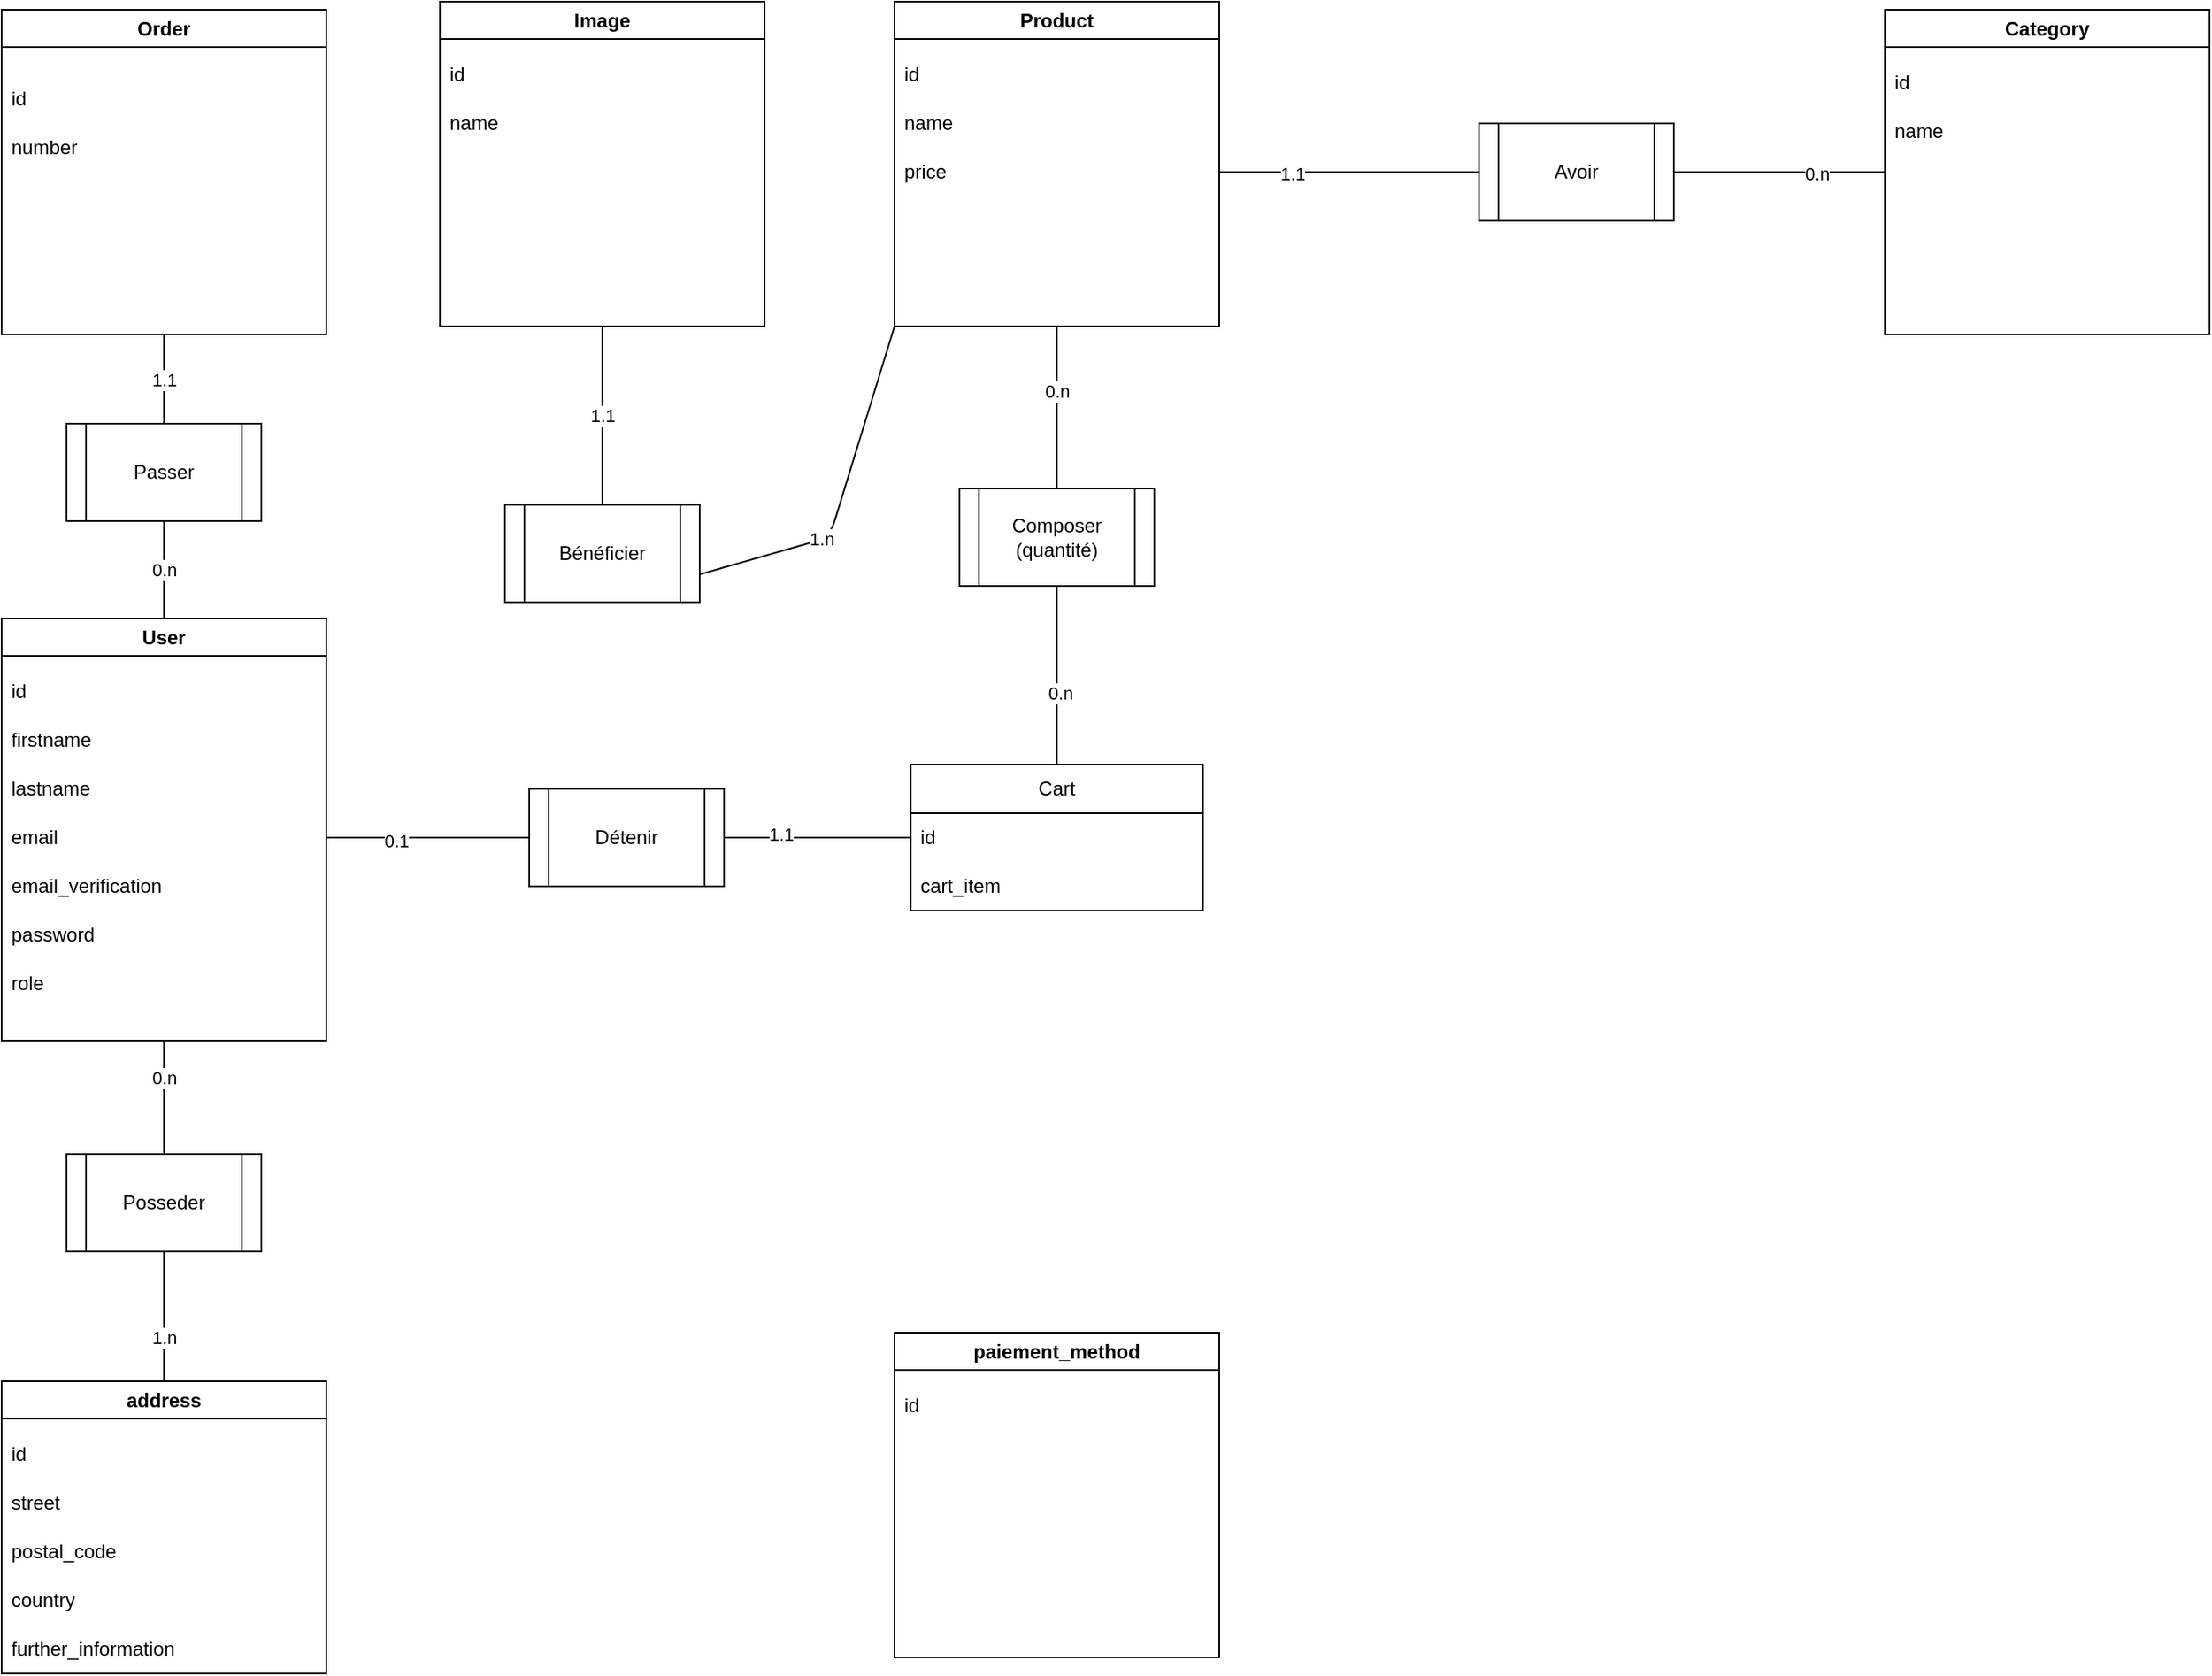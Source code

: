 <mxfile>
    <diagram id="KsRDrrI54htKpk_3BYLM" name="Page-1">
        <mxGraphModel dx="2876" dy="1147" grid="1" gridSize="10" guides="1" tooltips="1" connect="1" arrows="1" fold="1" page="1" pageScale="1" pageWidth="850" pageHeight="1100" math="0" shadow="0">
            <root>
                <mxCell id="0"/>
                <mxCell id="1" parent="0"/>
                <mxCell id="57" style="edgeStyle=none;html=1;entryX=0.5;entryY=0;entryDx=0;entryDy=0;endArrow=none;endFill=0;" edge="1" parent="1" source="3" target="56">
                    <mxGeometry relative="1" as="geometry"/>
                </mxCell>
                <mxCell id="65" value="0.n" style="edgeLabel;html=1;align=center;verticalAlign=middle;resizable=0;points=[];" vertex="1" connectable="0" parent="57">
                    <mxGeometry x="-0.343" relative="1" as="geometry">
                        <mxPoint as="offset"/>
                    </mxGeometry>
                </mxCell>
                <mxCell id="3" value="User" style="swimlane;whiteSpace=wrap;html=1;" parent="1" vertex="1">
                    <mxGeometry x="-850" y="450" width="200" height="260" as="geometry"/>
                </mxCell>
                <mxCell id="33" value="id" style="text;strokeColor=none;fillColor=none;align=left;verticalAlign=middle;spacingLeft=4;spacingRight=4;overflow=hidden;points=[[0,0.5],[1,0.5]];portConstraint=eastwest;rotatable=0;whiteSpace=wrap;html=1;" parent="3" vertex="1">
                    <mxGeometry y="30" width="200" height="30" as="geometry"/>
                </mxCell>
                <mxCell id="34" value="firstname" style="text;strokeColor=none;fillColor=none;align=left;verticalAlign=middle;spacingLeft=4;spacingRight=4;overflow=hidden;points=[[0,0.5],[1,0.5]];portConstraint=eastwest;rotatable=0;whiteSpace=wrap;html=1;" parent="3" vertex="1">
                    <mxGeometry y="60" width="200" height="30" as="geometry"/>
                </mxCell>
                <mxCell id="35" value="lastname" style="text;strokeColor=none;fillColor=none;align=left;verticalAlign=middle;spacingLeft=4;spacingRight=4;overflow=hidden;points=[[0,0.5],[1,0.5]];portConstraint=eastwest;rotatable=0;whiteSpace=wrap;html=1;" parent="3" vertex="1">
                    <mxGeometry y="90" width="200" height="30" as="geometry"/>
                </mxCell>
                <mxCell id="36" value="email" style="text;strokeColor=none;fillColor=none;align=left;verticalAlign=middle;spacingLeft=4;spacingRight=4;overflow=hidden;points=[[0,0.5],[1,0.5]];portConstraint=eastwest;rotatable=0;whiteSpace=wrap;html=1;" parent="3" vertex="1">
                    <mxGeometry y="120" width="200" height="30" as="geometry"/>
                </mxCell>
                <mxCell id="37" value="email_verification" style="text;strokeColor=none;fillColor=none;align=left;verticalAlign=middle;spacingLeft=4;spacingRight=4;overflow=hidden;points=[[0,0.5],[1,0.5]];portConstraint=eastwest;rotatable=0;whiteSpace=wrap;html=1;" parent="3" vertex="1">
                    <mxGeometry y="150" width="200" height="30" as="geometry"/>
                </mxCell>
                <mxCell id="38" value="password" style="text;strokeColor=none;fillColor=none;align=left;verticalAlign=middle;spacingLeft=4;spacingRight=4;overflow=hidden;points=[[0,0.5],[1,0.5]];portConstraint=eastwest;rotatable=0;whiteSpace=wrap;html=1;" parent="3" vertex="1">
                    <mxGeometry y="180" width="200" height="30" as="geometry"/>
                </mxCell>
                <mxCell id="39" value="role" style="text;strokeColor=none;fillColor=none;align=left;verticalAlign=middle;spacingLeft=4;spacingRight=4;overflow=hidden;points=[[0,0.5],[1,0.5]];portConstraint=eastwest;rotatable=0;whiteSpace=wrap;html=1;" parent="3" vertex="1">
                    <mxGeometry y="210" width="200" height="30" as="geometry"/>
                </mxCell>
                <mxCell id="73" style="edgeStyle=none;html=1;entryX=0.5;entryY=0;entryDx=0;entryDy=0;endArrow=none;endFill=0;" edge="1" parent="1" source="4" target="72">
                    <mxGeometry relative="1" as="geometry"/>
                </mxCell>
                <mxCell id="75" value="0.n" style="edgeLabel;html=1;align=center;verticalAlign=middle;resizable=0;points=[];" vertex="1" connectable="0" parent="73">
                    <mxGeometry x="-0.2" relative="1" as="geometry">
                        <mxPoint as="offset"/>
                    </mxGeometry>
                </mxCell>
                <mxCell id="88" value="1.n" style="edgeStyle=none;html=1;exitX=0;exitY=1;exitDx=0;exitDy=0;entryX=0.5;entryY=1;entryDx=0;entryDy=0;endArrow=none;endFill=0;" edge="1" parent="1" source="4" target="87">
                    <mxGeometry relative="1" as="geometry">
                        <Array as="points">
                            <mxPoint x="-340" y="400"/>
                        </Array>
                    </mxGeometry>
                </mxCell>
                <mxCell id="4" value="Product" style="swimlane;whiteSpace=wrap;html=1;" parent="1" vertex="1">
                    <mxGeometry x="-300" y="70" width="200" height="200" as="geometry"/>
                </mxCell>
                <mxCell id="46" value="id" style="text;strokeColor=none;fillColor=none;align=left;verticalAlign=middle;spacingLeft=4;spacingRight=4;overflow=hidden;points=[[0,0.5],[1,0.5]];portConstraint=eastwest;rotatable=0;whiteSpace=wrap;html=1;" parent="4" vertex="1">
                    <mxGeometry y="30" width="200" height="30" as="geometry"/>
                </mxCell>
                <mxCell id="47" value="name" style="text;strokeColor=none;fillColor=none;align=left;verticalAlign=middle;spacingLeft=4;spacingRight=4;overflow=hidden;points=[[0,0.5],[1,0.5]];portConstraint=eastwest;rotatable=0;whiteSpace=wrap;html=1;" parent="4" vertex="1">
                    <mxGeometry y="60" width="200" height="30" as="geometry"/>
                </mxCell>
                <mxCell id="48" value="price" style="text;strokeColor=none;fillColor=none;align=left;verticalAlign=middle;spacingLeft=4;spacingRight=4;overflow=hidden;points=[[0,0.5],[1,0.5]];portConstraint=eastwest;rotatable=0;whiteSpace=wrap;html=1;" parent="4" vertex="1">
                    <mxGeometry y="90" width="200" height="30" as="geometry"/>
                </mxCell>
                <mxCell id="6" value="Cart" style="swimlane;fontStyle=0;childLayout=stackLayout;horizontal=1;startSize=30;horizontalStack=0;resizeParent=1;resizeParentMax=0;resizeLast=0;collapsible=1;marginBottom=0;whiteSpace=wrap;html=1;" parent="1" vertex="1">
                    <mxGeometry x="-290" y="540" width="180" height="90" as="geometry"/>
                </mxCell>
                <mxCell id="7" value="id" style="text;strokeColor=none;fillColor=none;align=left;verticalAlign=middle;spacingLeft=4;spacingRight=4;overflow=hidden;points=[[0,0.5],[1,0.5]];portConstraint=eastwest;rotatable=0;whiteSpace=wrap;html=1;" parent="6" vertex="1">
                    <mxGeometry y="30" width="180" height="30" as="geometry"/>
                </mxCell>
                <mxCell id="8" value="cart_item" style="text;strokeColor=none;fillColor=none;align=left;verticalAlign=middle;spacingLeft=4;spacingRight=4;overflow=hidden;points=[[0,0.5],[1,0.5]];portConstraint=eastwest;rotatable=0;whiteSpace=wrap;html=1;" parent="6" vertex="1">
                    <mxGeometry y="60" width="180" height="30" as="geometry"/>
                </mxCell>
                <mxCell id="14" value="Category" style="swimlane;whiteSpace=wrap;html=1;" parent="1" vertex="1">
                    <mxGeometry x="310" y="75" width="200" height="200" as="geometry"/>
                </mxCell>
                <mxCell id="52" value="id" style="text;strokeColor=none;fillColor=none;align=left;verticalAlign=middle;spacingLeft=4;spacingRight=4;overflow=hidden;points=[[0,0.5],[1,0.5]];portConstraint=eastwest;rotatable=0;whiteSpace=wrap;html=1;" parent="14" vertex="1">
                    <mxGeometry y="30" width="200" height="30" as="geometry"/>
                </mxCell>
                <mxCell id="53" value="name" style="text;strokeColor=none;fillColor=none;align=left;verticalAlign=middle;spacingLeft=4;spacingRight=4;overflow=hidden;points=[[0,0.5],[1,0.5]];portConstraint=eastwest;rotatable=0;whiteSpace=wrap;html=1;" parent="14" vertex="1">
                    <mxGeometry y="60" width="200" height="30" as="geometry"/>
                </mxCell>
                <mxCell id="15" value="Order" style="swimlane;whiteSpace=wrap;html=1;" parent="1" vertex="1">
                    <mxGeometry x="-850" y="75" width="200" height="200" as="geometry"/>
                </mxCell>
                <mxCell id="54" value="id" style="text;strokeColor=none;fillColor=none;align=left;verticalAlign=middle;spacingLeft=4;spacingRight=4;overflow=hidden;points=[[0,0.5],[1,0.5]];portConstraint=eastwest;rotatable=0;whiteSpace=wrap;html=1;" vertex="1" parent="15">
                    <mxGeometry y="40" width="200" height="30" as="geometry"/>
                </mxCell>
                <mxCell id="55" value="number" style="text;strokeColor=none;fillColor=none;align=left;verticalAlign=middle;spacingLeft=4;spacingRight=4;overflow=hidden;points=[[0,0.5],[1,0.5]];portConstraint=eastwest;rotatable=0;whiteSpace=wrap;html=1;" vertex="1" parent="15">
                    <mxGeometry y="70" width="200" height="30" as="geometry"/>
                </mxCell>
                <mxCell id="19" value="paiement_method" style="swimlane;whiteSpace=wrap;html=1;" parent="1" vertex="1">
                    <mxGeometry x="-300" y="890" width="200" height="200" as="geometry"/>
                </mxCell>
                <mxCell id="90" value="id" style="text;strokeColor=none;fillColor=none;align=left;verticalAlign=middle;spacingLeft=4;spacingRight=4;overflow=hidden;points=[[0,0.5],[1,0.5]];portConstraint=eastwest;rotatable=0;whiteSpace=wrap;html=1;" vertex="1" parent="19">
                    <mxGeometry y="30" width="200" height="30" as="geometry"/>
                </mxCell>
                <mxCell id="24" value="address" style="swimlane;whiteSpace=wrap;html=1;" parent="1" vertex="1">
                    <mxGeometry x="-850" y="920" width="200" height="180" as="geometry"/>
                </mxCell>
                <mxCell id="40" value="id" style="text;strokeColor=none;fillColor=none;align=left;verticalAlign=middle;spacingLeft=4;spacingRight=4;overflow=hidden;points=[[0,0.5],[1,0.5]];portConstraint=eastwest;rotatable=0;whiteSpace=wrap;html=1;" parent="24" vertex="1">
                    <mxGeometry y="30" width="200" height="30" as="geometry"/>
                </mxCell>
                <mxCell id="41" value="street" style="text;strokeColor=none;fillColor=none;align=left;verticalAlign=middle;spacingLeft=4;spacingRight=4;overflow=hidden;points=[[0,0.5],[1,0.5]];portConstraint=eastwest;rotatable=0;whiteSpace=wrap;html=1;" parent="24" vertex="1">
                    <mxGeometry y="60" width="200" height="30" as="geometry"/>
                </mxCell>
                <mxCell id="42" value="postal_code" style="text;strokeColor=none;fillColor=none;align=left;verticalAlign=middle;spacingLeft=4;spacingRight=4;overflow=hidden;points=[[0,0.5],[1,0.5]];portConstraint=eastwest;rotatable=0;whiteSpace=wrap;html=1;" parent="24" vertex="1">
                    <mxGeometry y="90" width="200" height="30" as="geometry"/>
                </mxCell>
                <mxCell id="43" value="country" style="text;strokeColor=none;fillColor=none;align=left;verticalAlign=middle;spacingLeft=4;spacingRight=4;overflow=hidden;points=[[0,0.5],[1,0.5]];portConstraint=eastwest;rotatable=0;whiteSpace=wrap;html=1;" parent="24" vertex="1">
                    <mxGeometry y="120" width="200" height="30" as="geometry"/>
                </mxCell>
                <mxCell id="44" value="further_information" style="text;strokeColor=none;fillColor=none;align=left;verticalAlign=middle;spacingLeft=4;spacingRight=4;overflow=hidden;points=[[0,0.5],[1,0.5]];portConstraint=eastwest;rotatable=0;whiteSpace=wrap;html=1;" parent="24" vertex="1">
                    <mxGeometry y="150" width="200" height="30" as="geometry"/>
                </mxCell>
                <mxCell id="49" value="Image" style="swimlane;whiteSpace=wrap;html=1;" parent="1" vertex="1">
                    <mxGeometry x="-580" y="70" width="200" height="200" as="geometry"/>
                </mxCell>
                <mxCell id="50" value="id" style="text;strokeColor=none;fillColor=none;align=left;verticalAlign=middle;spacingLeft=4;spacingRight=4;overflow=hidden;points=[[0,0.5],[1,0.5]];portConstraint=eastwest;rotatable=0;whiteSpace=wrap;html=1;" parent="49" vertex="1">
                    <mxGeometry y="30" width="200" height="30" as="geometry"/>
                </mxCell>
                <mxCell id="51" value="name" style="text;strokeColor=none;fillColor=none;align=left;verticalAlign=middle;spacingLeft=4;spacingRight=4;overflow=hidden;points=[[0,0.5],[1,0.5]];portConstraint=eastwest;rotatable=0;whiteSpace=wrap;html=1;" parent="49" vertex="1">
                    <mxGeometry y="60" width="200" height="30" as="geometry"/>
                </mxCell>
                <mxCell id="58" style="edgeStyle=none;html=1;entryX=0.5;entryY=0;entryDx=0;entryDy=0;endArrow=none;endFill=0;" edge="1" parent="1" source="56" target="24">
                    <mxGeometry relative="1" as="geometry"/>
                </mxCell>
                <mxCell id="60" value="1.n" style="edgeLabel;html=1;align=center;verticalAlign=middle;resizable=0;points=[];" vertex="1" connectable="0" parent="58">
                    <mxGeometry x="0.325" relative="1" as="geometry">
                        <mxPoint as="offset"/>
                    </mxGeometry>
                </mxCell>
                <mxCell id="56" value="Posseder" style="shape=process;whiteSpace=wrap;html=1;backgroundOutline=1;" vertex="1" parent="1">
                    <mxGeometry x="-810" y="780" width="120" height="60" as="geometry"/>
                </mxCell>
                <mxCell id="63" style="edgeStyle=none;html=1;entryX=0;entryY=0.5;entryDx=0;entryDy=0;endArrow=none;endFill=0;" edge="1" parent="1" source="61" target="14">
                    <mxGeometry relative="1" as="geometry"/>
                </mxCell>
                <mxCell id="66" value="0.n" style="edgeLabel;html=1;align=center;verticalAlign=middle;resizable=0;points=[];" vertex="1" connectable="0" parent="63">
                    <mxGeometry x="0.356" y="-1" relative="1" as="geometry">
                        <mxPoint as="offset"/>
                    </mxGeometry>
                </mxCell>
                <mxCell id="61" value="Avoir" style="shape=process;whiteSpace=wrap;html=1;backgroundOutline=1;" vertex="1" parent="1">
                    <mxGeometry x="60" y="145" width="120" height="60" as="geometry"/>
                </mxCell>
                <mxCell id="62" style="edgeStyle=none;html=1;entryX=0;entryY=0.5;entryDx=0;entryDy=0;endArrow=none;endFill=0;" edge="1" parent="1" source="48" target="61">
                    <mxGeometry relative="1" as="geometry"/>
                </mxCell>
                <mxCell id="64" value="1.1" style="edgeLabel;html=1;align=center;verticalAlign=middle;resizable=0;points=[];" vertex="1" connectable="0" parent="62">
                    <mxGeometry x="-0.444" y="-1" relative="1" as="geometry">
                        <mxPoint as="offset"/>
                    </mxGeometry>
                </mxCell>
                <mxCell id="74" style="edgeStyle=none;html=1;entryX=0.5;entryY=0;entryDx=0;entryDy=0;endArrow=none;endFill=0;" edge="1" parent="1" source="72" target="6">
                    <mxGeometry relative="1" as="geometry"/>
                </mxCell>
                <mxCell id="76" value="0.n" style="edgeLabel;html=1;align=center;verticalAlign=middle;resizable=0;points=[];" vertex="1" connectable="0" parent="74">
                    <mxGeometry x="0.2" y="2" relative="1" as="geometry">
                        <mxPoint as="offset"/>
                    </mxGeometry>
                </mxCell>
                <mxCell id="72" value="Composer&lt;br&gt;(quantité)" style="shape=process;whiteSpace=wrap;html=1;backgroundOutline=1;" vertex="1" parent="1">
                    <mxGeometry x="-260" y="370" width="120" height="60" as="geometry"/>
                </mxCell>
                <mxCell id="80" style="edgeStyle=none;html=1;endArrow=none;endFill=0;entryX=0;entryY=0.5;entryDx=0;entryDy=0;" edge="1" parent="1" source="78" target="7">
                    <mxGeometry relative="1" as="geometry">
                        <mxPoint x="-350" y="640" as="targetPoint"/>
                    </mxGeometry>
                </mxCell>
                <mxCell id="82" value="1.1" style="edgeLabel;html=1;align=center;verticalAlign=middle;resizable=0;points=[];" vertex="1" connectable="0" parent="80">
                    <mxGeometry x="-0.391" y="2" relative="1" as="geometry">
                        <mxPoint as="offset"/>
                    </mxGeometry>
                </mxCell>
                <mxCell id="78" value="Détenir" style="shape=process;whiteSpace=wrap;html=1;backgroundOutline=1;" vertex="1" parent="1">
                    <mxGeometry x="-525" y="555" width="120" height="60" as="geometry"/>
                </mxCell>
                <mxCell id="79" style="edgeStyle=none;html=1;entryX=0;entryY=0.5;entryDx=0;entryDy=0;endArrow=none;endFill=0;" edge="1" parent="1" source="36" target="78">
                    <mxGeometry relative="1" as="geometry"/>
                </mxCell>
                <mxCell id="81" value="0.1" style="edgeLabel;html=1;align=center;verticalAlign=middle;resizable=0;points=[];" vertex="1" connectable="0" parent="79">
                    <mxGeometry x="-0.312" y="-2" relative="1" as="geometry">
                        <mxPoint as="offset"/>
                    </mxGeometry>
                </mxCell>
                <mxCell id="84" value="1.1" style="edgeStyle=none;html=1;entryX=0.5;entryY=1;entryDx=0;entryDy=0;endArrow=none;endFill=0;" edge="1" parent="1" source="83" target="15">
                    <mxGeometry relative="1" as="geometry"/>
                </mxCell>
                <mxCell id="85" value="0.n" style="edgeStyle=none;html=1;entryX=0.5;entryY=0;entryDx=0;entryDy=0;endArrow=none;endFill=0;" edge="1" parent="1" source="83" target="3">
                    <mxGeometry relative="1" as="geometry">
                        <Array as="points">
                            <mxPoint x="-750" y="430"/>
                        </Array>
                    </mxGeometry>
                </mxCell>
                <mxCell id="83" value="Passer" style="shape=process;whiteSpace=wrap;html=1;backgroundOutline=1;" vertex="1" parent="1">
                    <mxGeometry x="-810" y="330" width="120" height="60" as="geometry"/>
                </mxCell>
                <mxCell id="89" value="1.1" style="edgeStyle=none;html=1;exitX=0.5;exitY=0;exitDx=0;exitDy=0;entryX=0.5;entryY=1;entryDx=0;entryDy=0;endArrow=none;endFill=0;" edge="1" parent="1" source="87" target="49">
                    <mxGeometry relative="1" as="geometry">
                        <Array as="points">
                            <mxPoint x="-480" y="320"/>
                        </Array>
                    </mxGeometry>
                </mxCell>
                <mxCell id="87" value="Bénéficier" style="shape=process;whiteSpace=wrap;html=1;backgroundOutline=1;" vertex="1" parent="1">
                    <mxGeometry x="-540" y="380" width="120" height="60" as="geometry"/>
                </mxCell>
            </root>
        </mxGraphModel>
    </diagram>
</mxfile>